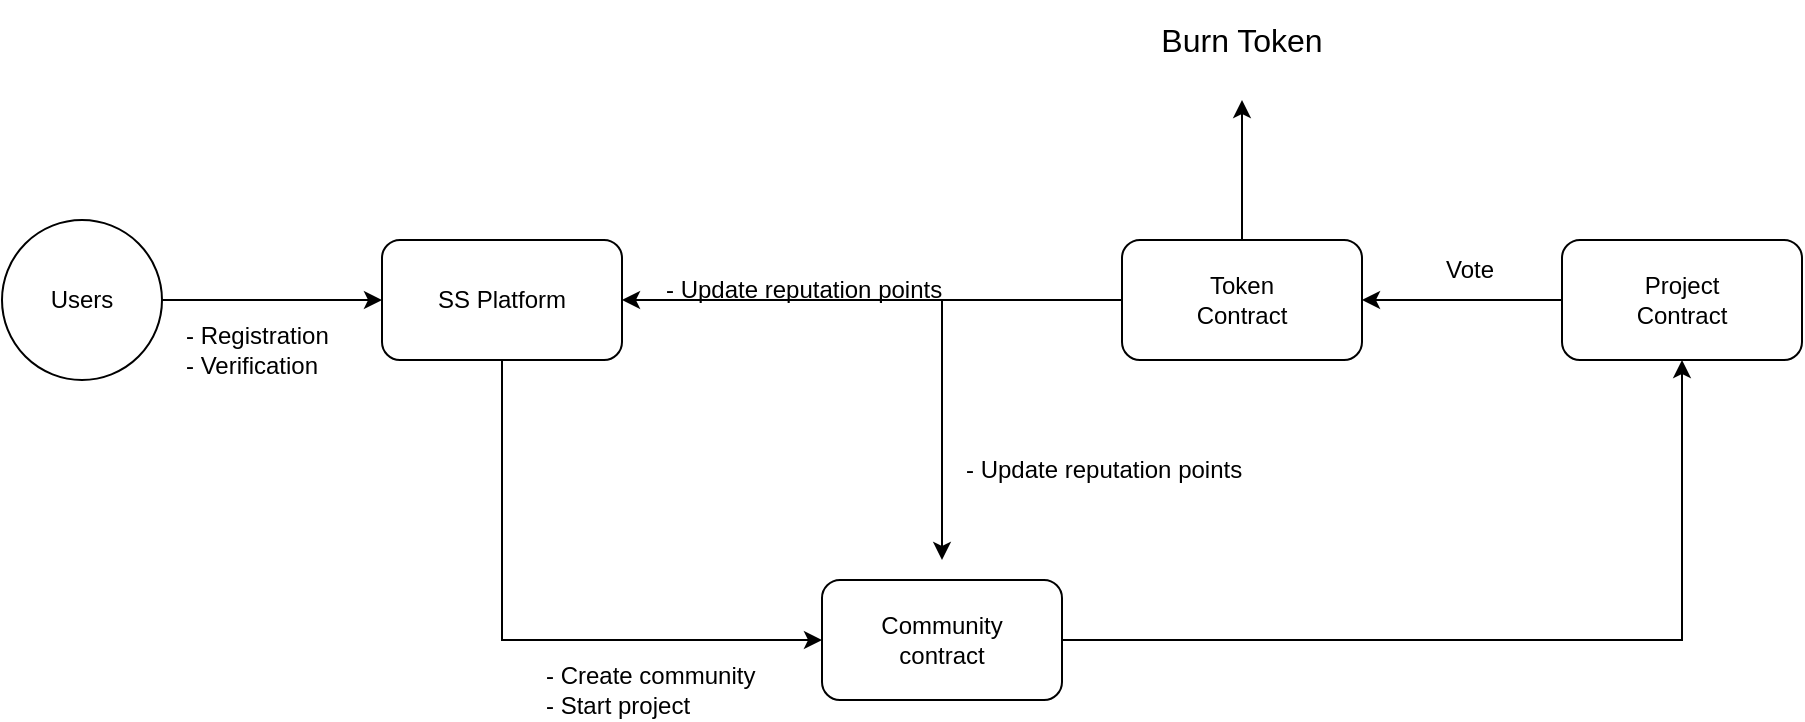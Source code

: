 <mxfile version="21.3.8" type="github">
  <diagram name="Page-1" id="sqpYiGoDLPp1gYUDhb8U">
    <mxGraphModel dx="2147" dy="565" grid="1" gridSize="10" guides="1" tooltips="1" connect="1" arrows="1" fold="1" page="1" pageScale="1" pageWidth="1000" pageHeight="700" math="0" shadow="0">
      <root>
        <mxCell id="0" />
        <mxCell id="1" parent="0" />
        <mxCell id="Gli23Xaz9RJpN-XAZbF4-21" style="edgeStyle=orthogonalEdgeStyle;rounded=0;orthogonalLoop=1;jettySize=auto;html=1;exitX=0.5;exitY=1;exitDx=0;exitDy=0;entryX=0;entryY=0.5;entryDx=0;entryDy=0;" edge="1" parent="1" source="Gli23Xaz9RJpN-XAZbF4-14" target="Gli23Xaz9RJpN-XAZbF4-17">
          <mxGeometry relative="1" as="geometry" />
        </mxCell>
        <mxCell id="Gli23Xaz9RJpN-XAZbF4-14" value="SS Platform" style="rounded=1;whiteSpace=wrap;html=1;" vertex="1" parent="1">
          <mxGeometry x="-760" y="320" width="120" height="60" as="geometry" />
        </mxCell>
        <mxCell id="Gli23Xaz9RJpN-XAZbF4-22" value="" style="edgeStyle=orthogonalEdgeStyle;rounded=0;orthogonalLoop=1;jettySize=auto;html=1;" edge="1" parent="1" source="Gli23Xaz9RJpN-XAZbF4-16" target="Gli23Xaz9RJpN-XAZbF4-14">
          <mxGeometry relative="1" as="geometry" />
        </mxCell>
        <mxCell id="Gli23Xaz9RJpN-XAZbF4-16" value="Users" style="ellipse;whiteSpace=wrap;html=1;aspect=fixed;" vertex="1" parent="1">
          <mxGeometry x="-950" y="310" width="80" height="80" as="geometry" />
        </mxCell>
        <mxCell id="Gli23Xaz9RJpN-XAZbF4-23" style="edgeStyle=orthogonalEdgeStyle;rounded=0;orthogonalLoop=1;jettySize=auto;html=1;entryX=0.5;entryY=1;entryDx=0;entryDy=0;" edge="1" parent="1" source="Gli23Xaz9RJpN-XAZbF4-17" target="Gli23Xaz9RJpN-XAZbF4-18">
          <mxGeometry relative="1" as="geometry" />
        </mxCell>
        <mxCell id="Gli23Xaz9RJpN-XAZbF4-17" value="Community &lt;br&gt;contract" style="rounded=1;whiteSpace=wrap;html=1;" vertex="1" parent="1">
          <mxGeometry x="-540" y="490" width="120" height="60" as="geometry" />
        </mxCell>
        <mxCell id="Gli23Xaz9RJpN-XAZbF4-25" value="" style="edgeStyle=orthogonalEdgeStyle;rounded=0;orthogonalLoop=1;jettySize=auto;html=1;" edge="1" parent="1" source="Gli23Xaz9RJpN-XAZbF4-18" target="Gli23Xaz9RJpN-XAZbF4-24">
          <mxGeometry relative="1" as="geometry" />
        </mxCell>
        <mxCell id="Gli23Xaz9RJpN-XAZbF4-18" value="Project&lt;br&gt;Contract" style="rounded=1;whiteSpace=wrap;html=1;" vertex="1" parent="1">
          <mxGeometry x="-170" y="320" width="120" height="60" as="geometry" />
        </mxCell>
        <mxCell id="Gli23Xaz9RJpN-XAZbF4-28" style="edgeStyle=orthogonalEdgeStyle;rounded=0;orthogonalLoop=1;jettySize=auto;html=1;entryX=1;entryY=0.5;entryDx=0;entryDy=0;" edge="1" parent="1" source="Gli23Xaz9RJpN-XAZbF4-24" target="Gli23Xaz9RJpN-XAZbF4-14">
          <mxGeometry relative="1" as="geometry" />
        </mxCell>
        <mxCell id="Gli23Xaz9RJpN-XAZbF4-29" style="edgeStyle=orthogonalEdgeStyle;rounded=0;orthogonalLoop=1;jettySize=auto;html=1;" edge="1" parent="1" source="Gli23Xaz9RJpN-XAZbF4-24">
          <mxGeometry relative="1" as="geometry">
            <mxPoint x="-480" y="480" as="targetPoint" />
            <Array as="points">
              <mxPoint x="-480" y="350" />
              <mxPoint x="-480" y="480" />
            </Array>
          </mxGeometry>
        </mxCell>
        <mxCell id="Gli23Xaz9RJpN-XAZbF4-32" value="" style="edgeStyle=orthogonalEdgeStyle;rounded=0;orthogonalLoop=1;jettySize=auto;html=1;" edge="1" parent="1" source="Gli23Xaz9RJpN-XAZbF4-24">
          <mxGeometry relative="1" as="geometry">
            <mxPoint x="-330" y="250" as="targetPoint" />
          </mxGeometry>
        </mxCell>
        <mxCell id="Gli23Xaz9RJpN-XAZbF4-24" value="Token&lt;br&gt;Contract" style="rounded=1;whiteSpace=wrap;html=1;" vertex="1" parent="1">
          <mxGeometry x="-390" y="320" width="120" height="60" as="geometry" />
        </mxCell>
        <mxCell id="Gli23Xaz9RJpN-XAZbF4-33" value="&lt;font style=&quot;font-size: 16px;&quot;&gt;Burn Token&lt;br&gt;&lt;/font&gt;" style="text;html=1;strokeColor=none;fillColor=none;align=center;verticalAlign=middle;whiteSpace=wrap;rounded=0;" vertex="1" parent="1">
          <mxGeometry x="-375" y="200" width="90" height="40" as="geometry" />
        </mxCell>
        <mxCell id="Gli23Xaz9RJpN-XAZbF4-35" value="&lt;div align=&quot;left&quot;&gt;- Registration&lt;br&gt;- Verification&lt;/div&gt;" style="text;html=1;strokeColor=none;fillColor=none;align=left;verticalAlign=middle;whiteSpace=wrap;rounded=0;" vertex="1" parent="1">
          <mxGeometry x="-860" y="360" width="90" height="30" as="geometry" />
        </mxCell>
        <mxCell id="Gli23Xaz9RJpN-XAZbF4-36" value="&lt;div align=&quot;left&quot;&gt;- Create community&lt;br&gt;- Start project&lt;br&gt;&lt;/div&gt;" style="text;html=1;strokeColor=none;fillColor=none;align=left;verticalAlign=middle;whiteSpace=wrap;rounded=0;" vertex="1" parent="1">
          <mxGeometry x="-680" y="530" width="140" height="30" as="geometry" />
        </mxCell>
        <mxCell id="Gli23Xaz9RJpN-XAZbF4-37" value="Vote" style="text;html=1;strokeColor=none;fillColor=none;align=left;verticalAlign=middle;whiteSpace=wrap;rounded=0;" vertex="1" parent="1">
          <mxGeometry x="-230" y="320" width="90" height="30" as="geometry" />
        </mxCell>
        <mxCell id="Gli23Xaz9RJpN-XAZbF4-38" value="- Update reputation points" style="text;html=1;strokeColor=none;fillColor=none;align=left;verticalAlign=middle;whiteSpace=wrap;rounded=0;" vertex="1" parent="1">
          <mxGeometry x="-470" y="420" width="160" height="30" as="geometry" />
        </mxCell>
        <mxCell id="Gli23Xaz9RJpN-XAZbF4-39" value="- Update reputation points" style="text;html=1;strokeColor=none;fillColor=none;align=left;verticalAlign=middle;whiteSpace=wrap;rounded=0;" vertex="1" parent="1">
          <mxGeometry x="-620" y="330" width="160" height="30" as="geometry" />
        </mxCell>
      </root>
    </mxGraphModel>
  </diagram>
</mxfile>
